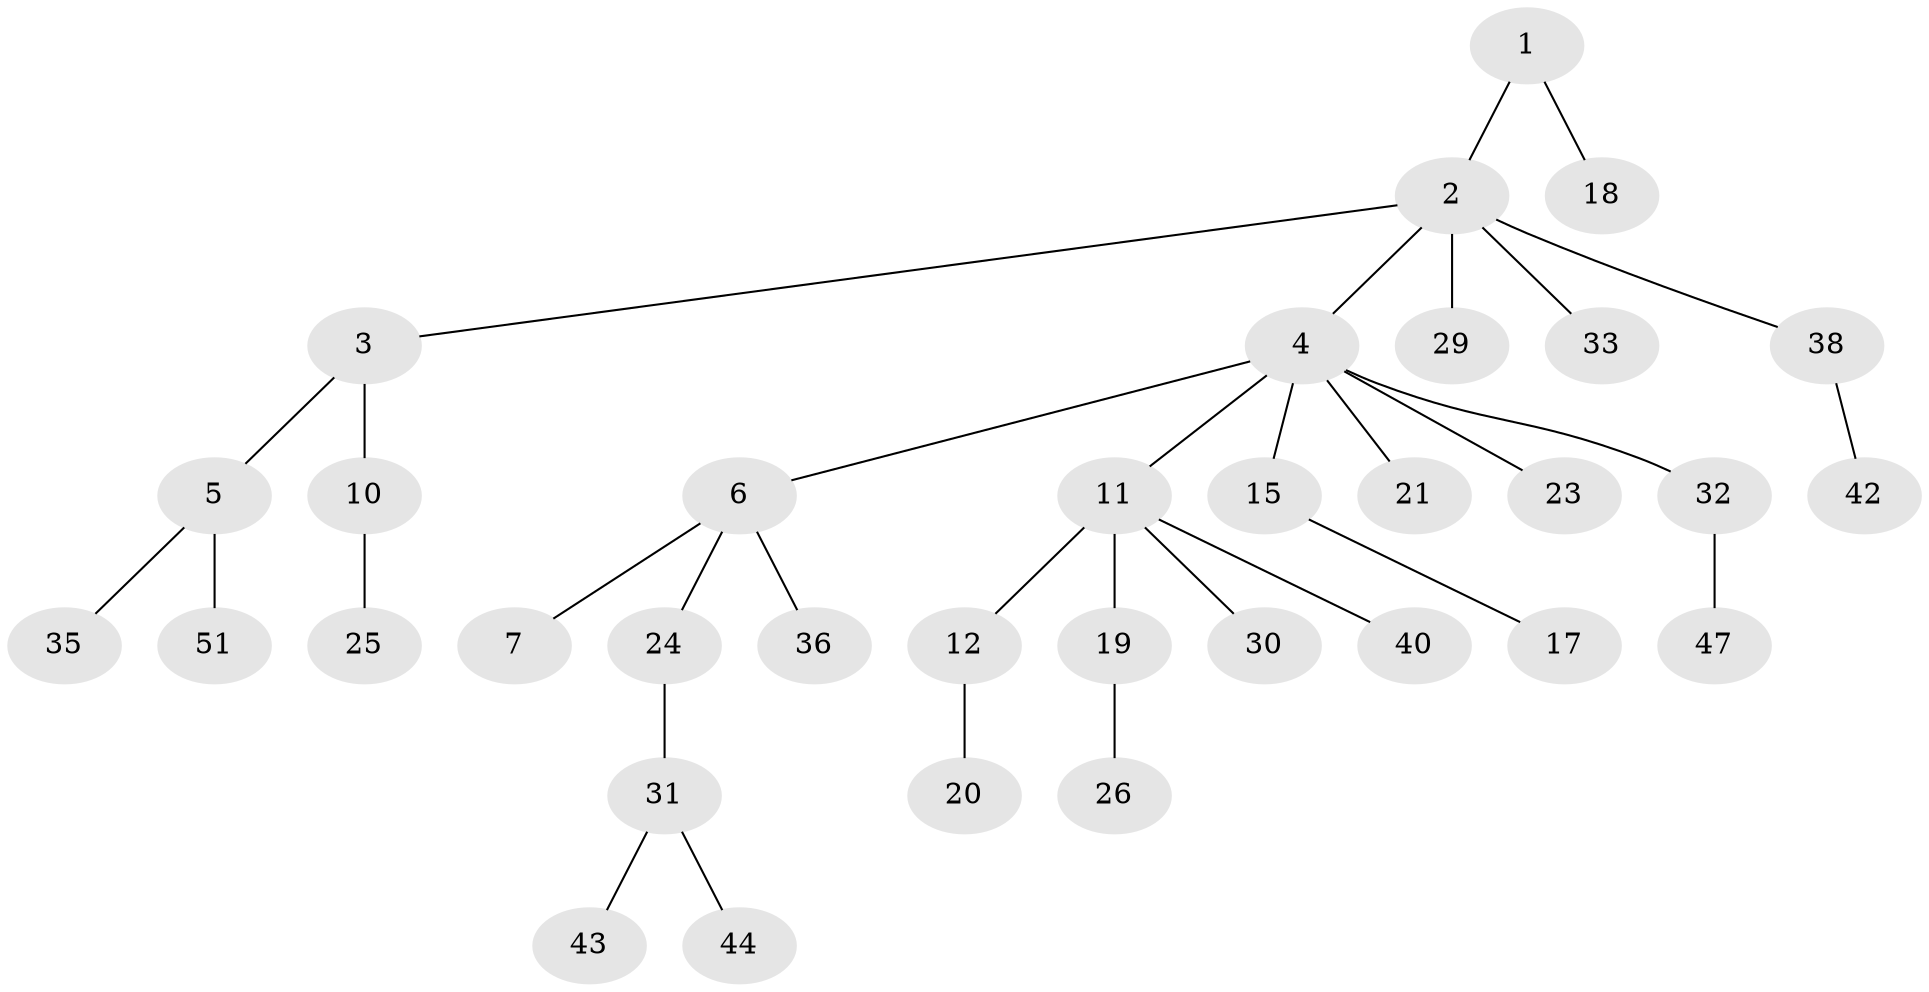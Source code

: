 // Generated by graph-tools (version 1.1) at 2025/24/03/03/25 07:24:07]
// undirected, 34 vertices, 33 edges
graph export_dot {
graph [start="1"]
  node [color=gray90,style=filled];
  1;
  2 [super="+9"];
  3;
  4 [super="+22"];
  5 [super="+46"];
  6 [super="+8"];
  7;
  10 [super="+13"];
  11 [super="+53"];
  12 [super="+14"];
  15 [super="+16"];
  17 [super="+28"];
  18 [super="+37"];
  19;
  20 [super="+27"];
  21 [super="+50"];
  23;
  24 [super="+41"];
  25 [super="+48"];
  26 [super="+34"];
  29;
  30;
  31 [super="+39"];
  32 [super="+52"];
  33;
  35;
  36;
  38 [super="+45"];
  40 [super="+49"];
  42;
  43;
  44;
  47;
  51;
  1 -- 2;
  1 -- 18;
  2 -- 3;
  2 -- 4;
  2 -- 38;
  2 -- 33;
  2 -- 29;
  3 -- 5;
  3 -- 10;
  4 -- 6;
  4 -- 11;
  4 -- 15;
  4 -- 21;
  4 -- 23;
  4 -- 32;
  5 -- 35;
  5 -- 51;
  6 -- 7;
  6 -- 24;
  6 -- 36;
  10 -- 25;
  11 -- 12;
  11 -- 19;
  11 -- 30;
  11 -- 40;
  12 -- 20;
  15 -- 17;
  19 -- 26;
  24 -- 31;
  31 -- 43;
  31 -- 44;
  32 -- 47;
  38 -- 42;
}
